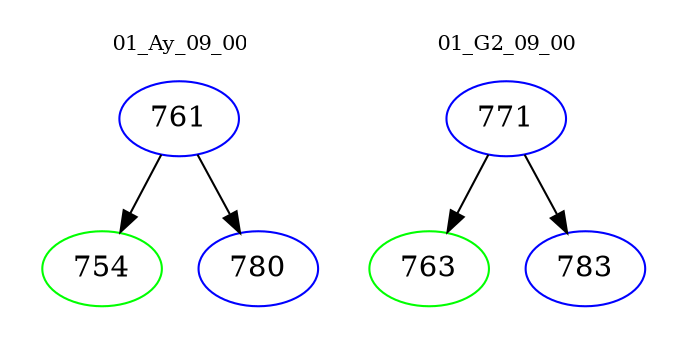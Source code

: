 digraph{
subgraph cluster_0 {
color = white
label = "01_Ay_09_00";
fontsize=10;
T0_761 [label="761", color="blue"]
T0_761 -> T0_754 [color="black"]
T0_754 [label="754", color="green"]
T0_761 -> T0_780 [color="black"]
T0_780 [label="780", color="blue"]
}
subgraph cluster_1 {
color = white
label = "01_G2_09_00";
fontsize=10;
T1_771 [label="771", color="blue"]
T1_771 -> T1_763 [color="black"]
T1_763 [label="763", color="green"]
T1_771 -> T1_783 [color="black"]
T1_783 [label="783", color="blue"]
}
}
